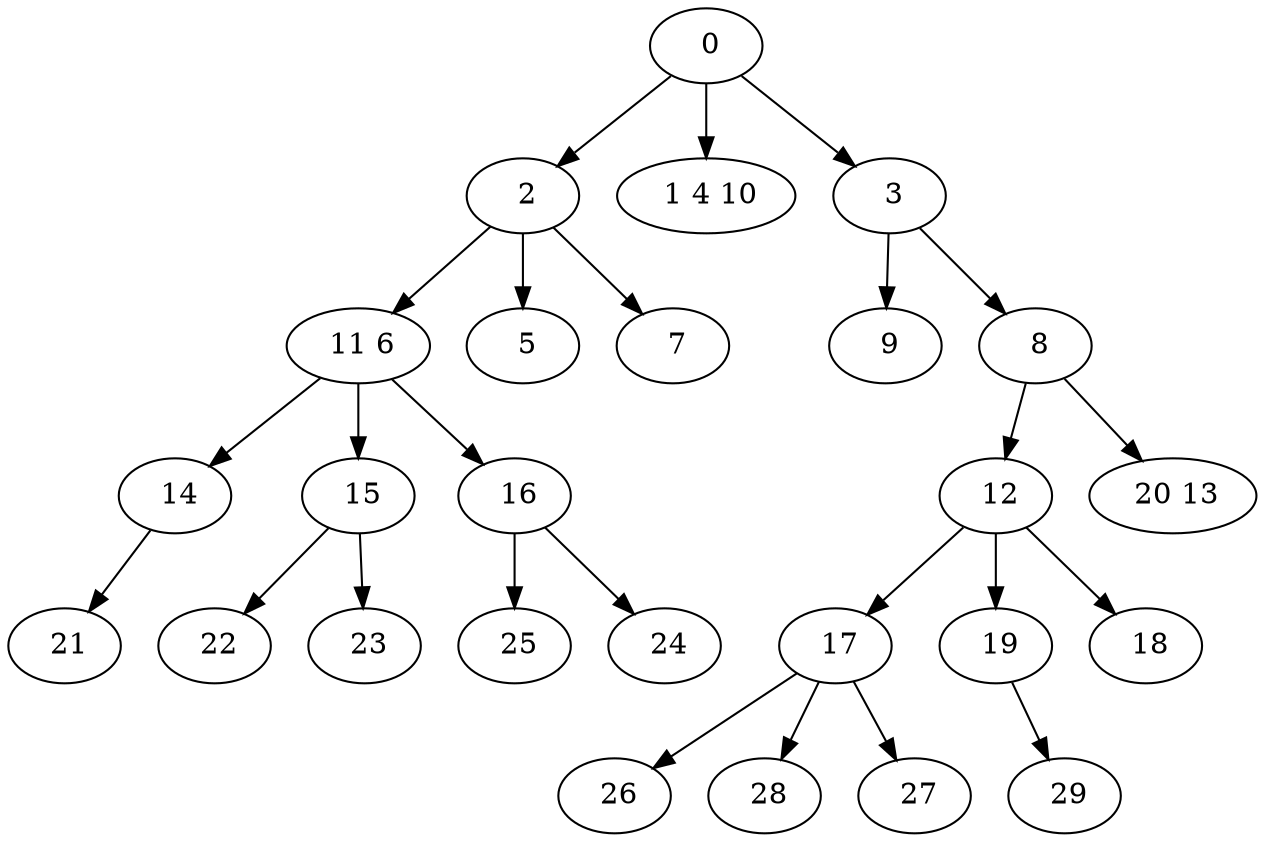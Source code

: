 digraph mytree {
" 0" -> " 2";
" 0" -> " 1 4 10";
" 0" -> " 3";
" 2" -> " 11 6";
" 2" -> " 5";
" 2" -> " 7";
" 11 6" -> " 14";
" 11 6" -> " 15";
" 11 6" -> " 16";
" 1 4 10";
" 3" -> " 9";
" 3" -> " 8";
" 9";
" 17" -> " 26";
" 17" -> " 28";
" 17" -> " 27";
" 14" -> " 21";
" 21";
" 15" -> " 22";
" 15" -> " 23";
" 22";
" 23";
" 16" -> " 25";
" 16" -> " 24";
" 25";
" 26";
" 28";
" 19" -> " 29";
" 29";
" 27";
" 24";
" 8" -> " 12";
" 8" -> " 20 13";
" 12" -> " 17";
" 12" -> " 19";
" 12" -> " 18";
" 20 13";
" 18";
" 5";
" 7";
}
